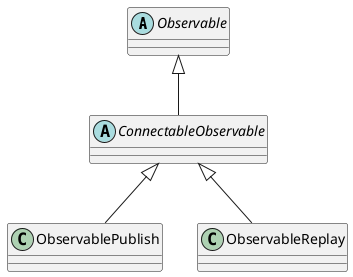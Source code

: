 @startuml
abstract class Observable
abstract class ConnectableObservable
class ObservablePublish
class ObservableReplay

Observable <|-- ConnectableObservable
ConnectableObservable <|-- ObservablePublish
ConnectableObservable <|-- ObservableReplay
@enduml